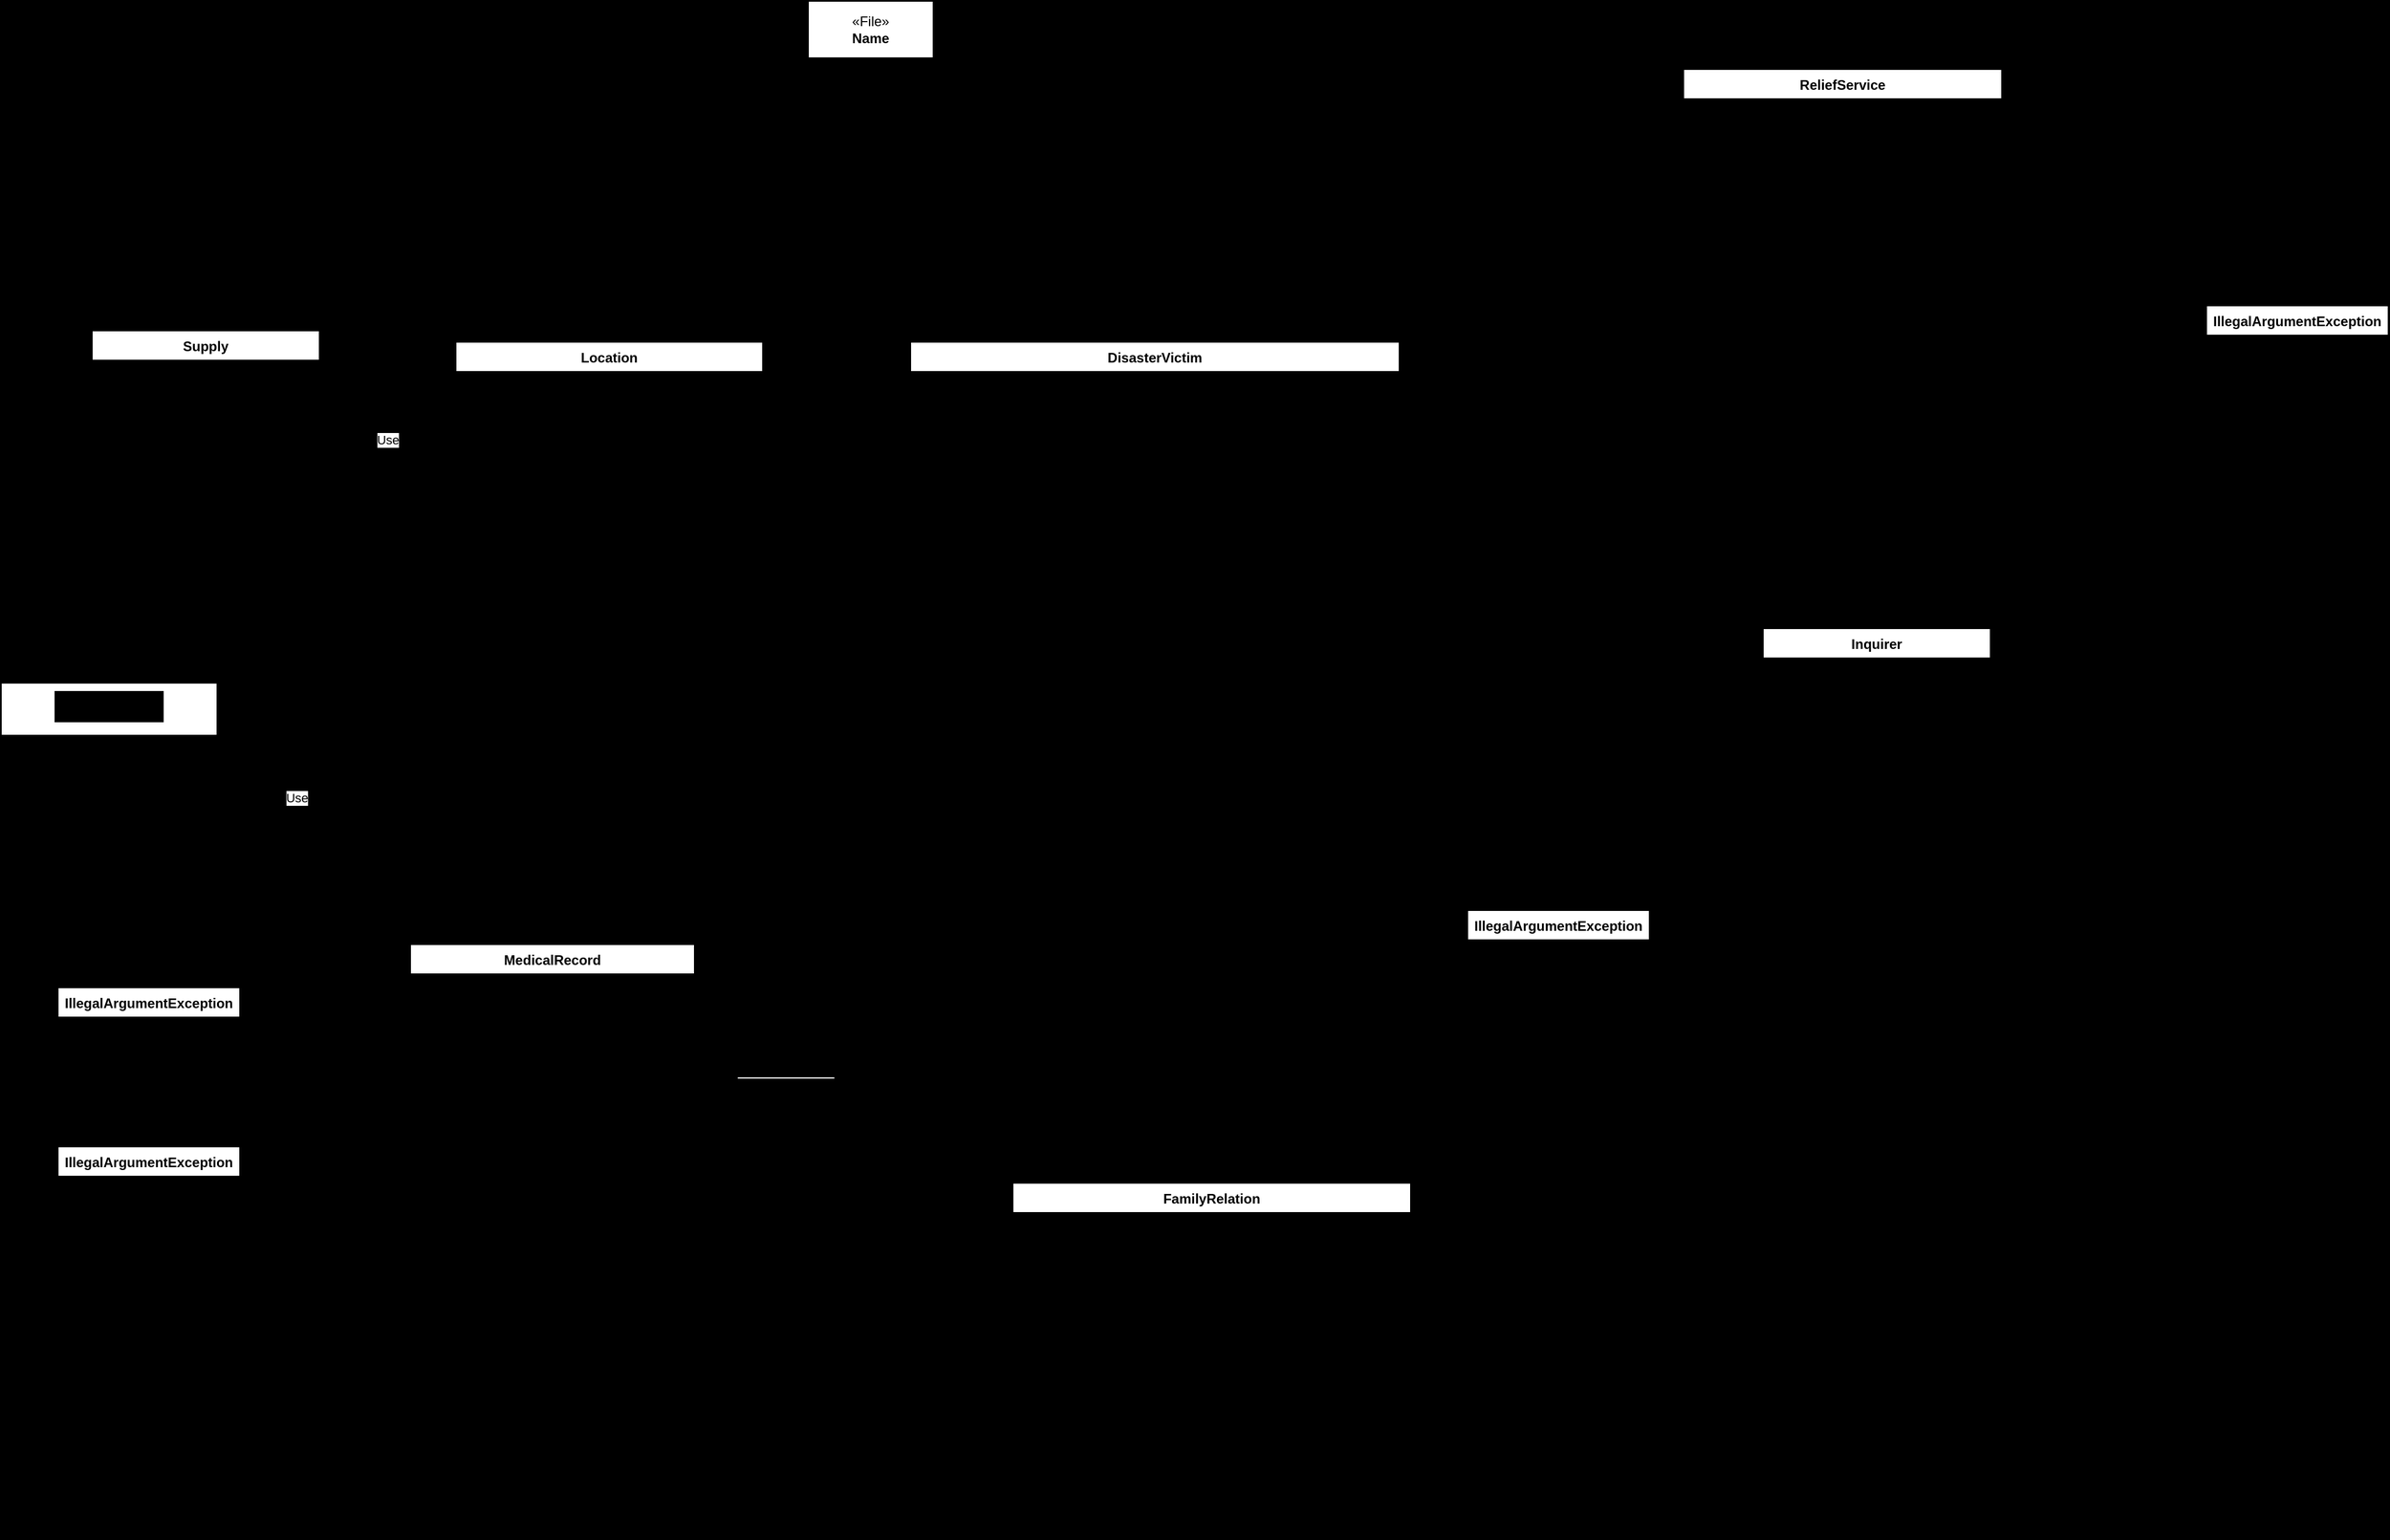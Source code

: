 <mxfile>
    <diagram name="Page-1" id="tuon_g_4rtUmrCNSt_cw">
        <mxGraphModel dx="1396" dy="1024" grid="1" gridSize="10" guides="1" tooltips="1" connect="1" arrows="1" fold="1" page="1" pageScale="1" pageWidth="3000" pageHeight="3000" background="#000000" math="0" shadow="0">
            <root>
                <mxCell id="0"/>
                <mxCell id="1" parent="0"/>
                <mxCell id="7xqwLpyVegUSBJ_16_x_-1" value="DisasterVictim" style="swimlane;fontStyle=1;align=center;verticalAlign=top;childLayout=stackLayout;horizontal=1;startSize=26;horizontalStack=0;resizeParent=1;resizeParentMax=0;resizeLast=0;collapsible=1;marginBottom=0;whiteSpace=wrap;html=1;" parent="1" vertex="1">
                    <mxGeometry x="1070" y="770" width="430" height="660" as="geometry"/>
                </mxCell>
                <mxCell id="7xqwLpyVegUSBJ_16_x_-2" value="&lt;div&gt;- firstName: String&lt;/div&gt;&lt;div&gt;- lastName: String&lt;/div&gt;&lt;div&gt;- dateOfBirth: String&lt;/div&gt;&lt;div&gt;- comments: String&lt;/div&gt;&lt;div&gt;- ASSIGNED_SOCIAL_ID: int&lt;/div&gt;&lt;div&gt;- medicalRecords: ArrayList&amp;lt;MedicalRecord&amp;gt;&lt;/div&gt;&lt;div&gt;- familyConnections: ArrayList&amp;lt;FamilyRelation&amp;gt;&lt;/div&gt;&lt;div&gt;- ENTRY_DATE: String&lt;/div&gt;&lt;div&gt;- personalBelongings: ArrayList&amp;lt;Supply&amp;gt;&lt;/div&gt;&lt;div&gt;- gender: String&lt;/div&gt;&lt;div&gt;- &lt;u&gt;counter&lt;/u&gt;: int&lt;/div&gt;&lt;div&gt;- approximateAge: int&lt;br&gt;&lt;/div&gt;&lt;div&gt;- dietaryRestrictions: ArrayList&amp;lt;DietaryRestriction&amp;gt;&lt;br&gt;&lt;/div&gt;" style="text;strokeColor=none;fillColor=none;align=left;verticalAlign=top;spacingLeft=4;spacingRight=4;overflow=hidden;rotatable=0;points=[[0,0.5],[1,0.5]];portConstraint=eastwest;whiteSpace=wrap;html=1;" parent="7xqwLpyVegUSBJ_16_x_-1" vertex="1">
                    <mxGeometry y="26" width="430" height="194" as="geometry"/>
                </mxCell>
                <mxCell id="7xqwLpyVegUSBJ_16_x_-3" value="" style="line;strokeWidth=1;fillColor=none;align=left;verticalAlign=middle;spacingTop=-1;spacingLeft=3;spacingRight=3;rotatable=0;labelPosition=right;points=[];portConstraint=eastwest;strokeColor=inherit;" parent="7xqwLpyVegUSBJ_16_x_-1" vertex="1">
                    <mxGeometry y="220" width="430" height="8" as="geometry"/>
                </mxCell>
                <mxCell id="7xqwLpyVegUSBJ_16_x_-4" value="&lt;div&gt;+ DisasterVictim(firstName: String, ENTRY_DATE: String)&lt;/div&gt;&lt;div&gt;+ getFirstName(): String&lt;/div&gt;&lt;div&gt;+ getLastName(): String&lt;/div&gt;&lt;div&gt;+ getDateOfBirth(): String&lt;/div&gt;&lt;div&gt;+ getComments(): String&lt;/div&gt;&lt;div&gt;+ getMedicalRecords(): ArrayList&amp;lt;MedicalRecord&amp;gt;&lt;/div&gt;&lt;div&gt;+ getEntryDate(): String&lt;/div&gt;&lt;div&gt;+ getAssignedSocialID(): int&lt;/div&gt;&lt;div&gt;+ getPersonalBelongings: ArrayList&amp;lt;Supply&amp;gt;&lt;/div&gt;&lt;div&gt;+ getFamilyConnections:&amp;nbsp;&lt;span style=&quot;background-color: initial;&quot;&gt;ArrayList&amp;lt;FamilyRelation&amp;gt;&lt;/span&gt;&lt;/div&gt;&lt;div&gt;+ getGender(): String&lt;/div&gt;&lt;div&gt;+ getApproximateAge(): int&lt;br&gt;&lt;/div&gt;&lt;div&gt;+ setFirstName(firstName:String)&lt;/div&gt;&lt;div&gt;+ setLastName(lastName: String): void&lt;/div&gt;&lt;div&gt;+ setDateOfBirth(dateOfBirth: String): void&lt;/div&gt;&lt;div&gt;+ setComments(comments: String): void&lt;/div&gt;&lt;div&gt;+ setMedicalRecords(medicalRecords: ArrayList&amp;lt;MedicalRecord&amp;gt;): void&lt;/div&gt;&lt;div&gt;+ setPersonalBelongings(supplies: ArrayList&amp;lt;Supply&amp;gt;)&lt;/div&gt;&lt;div&gt;+ setFamilyConnections(relation: ArrayList&amp;lt;FamilyRelation&amp;gt;):void&lt;/div&gt;&lt;div&gt;+ setGender(gender: String): void&lt;/div&gt;&lt;div&gt;+ setApproximateAge(approximateAge: int): void&lt;br&gt;&lt;/div&gt;&lt;div&gt;+&amp;nbsp;&lt;u&gt;generateSocialID()&lt;/u&gt;: int&lt;/div&gt;&lt;div&gt;+ addPersonalBelonging(supply: Supply) :void&lt;/div&gt;&lt;div&gt;+ removePersonalBelonging(supply: Supply) :void&lt;/div&gt;&lt;div&gt;+ addFamilyConnection(familyConnection: FamilyRelation): void&lt;/div&gt;&lt;div&gt;+ removeFamilyConnection(familyConnection: FamilyRelation): void&lt;/div&gt;&lt;div&gt;+ addMedicalRecord(medicalRecord:MedicalRecord):void&lt;/div&gt;&lt;div&gt;+ addDietaryRestriction(restriction: DietaryRestriction): void&amp;nbsp;&lt;/div&gt;&lt;div&gt;+ removeDietaryRestriction(restriction: DietaryRestriction): void&lt;br&gt;&lt;/div&gt;&lt;div&gt;&lt;br&gt;&lt;/div&gt;" style="text;strokeColor=none;fillColor=none;align=left;verticalAlign=top;spacingLeft=4;spacingRight=4;overflow=hidden;rotatable=0;points=[[0,0.5],[1,0.5]];portConstraint=eastwest;whiteSpace=wrap;html=1;" parent="7xqwLpyVegUSBJ_16_x_-1" vertex="1">
                    <mxGeometry y="228" width="430" height="432" as="geometry"/>
                </mxCell>
                <mxCell id="3gZXW8orgrcEtshI8kYw-12" value="&lt;span style=&quot;font-size: 12px; font-weight: 700; text-wrap: wrap; background-color: rgb(0, 0, 0);&quot;&gt;FamilyRelation&lt;/span&gt;" style="endArrow=none;endSize=16;endFill=0;html=1;rounded=0;exitX=0.173;exitY=1.001;exitDx=0;exitDy=0;exitPerimeter=0;entryX=0.001;entryY=0.836;entryDx=0;entryDy=0;entryPerimeter=0;" parent="7xqwLpyVegUSBJ_16_x_-1" source="7xqwLpyVegUSBJ_16_x_-4" target="7xqwLpyVegUSBJ_16_x_-4" edge="1">
                    <mxGeometry x="0.243" width="160" relative="1" as="geometry">
                        <mxPoint x="20" y="600" as="sourcePoint"/>
                        <mxPoint x="180" y="600" as="targetPoint"/>
                        <Array as="points">
                            <mxPoint x="74" y="690"/>
                            <mxPoint x="-110" y="690"/>
                            <mxPoint x="-110" y="590"/>
                        </Array>
                        <mxPoint as="offset"/>
                    </mxGeometry>
                </mxCell>
                <mxCell id="7xqwLpyVegUSBJ_16_x_-5" value="Location" style="swimlane;fontStyle=1;align=center;verticalAlign=top;childLayout=stackLayout;horizontal=1;startSize=26;horizontalStack=0;resizeParent=1;resizeParentMax=0;resizeLast=0;collapsible=1;marginBottom=0;whiteSpace=wrap;html=1;" parent="1" vertex="1">
                    <mxGeometry x="670" y="770" width="270" height="340" as="geometry"/>
                </mxCell>
                <mxCell id="7xqwLpyVegUSBJ_16_x_-6" value="&lt;div&gt;- name: String&lt;/div&gt;&lt;div&gt;- address: String&lt;/div&gt;&lt;div&gt;- occupants: ArrayList&amp;lt;DisasterVictim&amp;gt;&lt;/div&gt;&lt;div&gt;- supplies: ArrayList&amp;lt;Supply&amp;gt;&lt;/div&gt;" style="text;strokeColor=none;fillColor=none;align=left;verticalAlign=top;spacingLeft=4;spacingRight=4;overflow=hidden;rotatable=0;points=[[0,0.5],[1,0.5]];portConstraint=eastwest;whiteSpace=wrap;html=1;" parent="7xqwLpyVegUSBJ_16_x_-5" vertex="1">
                    <mxGeometry y="26" width="270" height="64" as="geometry"/>
                </mxCell>
                <mxCell id="7xqwLpyVegUSBJ_16_x_-7" value="" style="line;strokeWidth=1;fillColor=none;align=left;verticalAlign=middle;spacingTop=-1;spacingLeft=3;spacingRight=3;rotatable=0;labelPosition=right;points=[];portConstraint=eastwest;strokeColor=inherit;" parent="7xqwLpyVegUSBJ_16_x_-5" vertex="1">
                    <mxGeometry y="90" width="270" height="8" as="geometry"/>
                </mxCell>
                <mxCell id="7xqwLpyVegUSBJ_16_x_-8" value="&lt;div&gt;+ Location(name:String, address:String)&lt;/div&gt;&lt;div&gt;+ getName(): String&lt;/div&gt;&lt;div&gt;+ setName(name: String)&lt;/div&gt;&lt;div&gt;+ getAddress(): String&lt;/div&gt;&lt;div&gt;+ setAddress(address: String)&lt;/div&gt;&lt;div&gt;+ getOccupants():&amp;nbsp;&lt;span style=&quot;background-color: initial;&quot;&gt;ArrayList&amp;lt;DisasterVictim&amp;gt;&lt;/span&gt;&lt;/div&gt;&lt;div&gt;&lt;span style=&quot;background-color: initial;&quot;&gt;+ setOccupants(occupants: ArrayList&amp;lt;DisasterVictim&amp;gt;)&lt;/span&gt;&lt;/div&gt;&lt;div&gt;+ getSupplies(): ArrayList&amp;lt;Supply&amp;gt;&lt;/div&gt;&lt;div&gt;+ setSupplies(supplies: ArrayList&amp;lt;Supply&amp;gt;)&lt;/div&gt;&lt;div&gt;+ addOccupant(occupant:DisasterVictim)&lt;/div&gt;&lt;div&gt;+ removeOccupant(occupant: DisasterVictim)&lt;/div&gt;&lt;div&gt;+ addSupply(supply: Supply)&lt;/div&gt;&lt;div&gt;+ removeSupply(supply:Supply)&lt;/div&gt;&lt;div&gt;+ allocateSupplyToVictim(supply: Supply, victim: DisasterVictim): void&lt;br&gt;&lt;/div&gt;" style="text;strokeColor=none;fillColor=none;align=left;verticalAlign=top;spacingLeft=4;spacingRight=4;overflow=hidden;rotatable=0;points=[[0,0.5],[1,0.5]];portConstraint=eastwest;whiteSpace=wrap;html=1;" parent="7xqwLpyVegUSBJ_16_x_-5" vertex="1">
                    <mxGeometry y="98" width="270" height="242" as="geometry"/>
                </mxCell>
                <mxCell id="7xqwLpyVegUSBJ_16_x_-9" value="" style="endArrow=diamondThin;endFill=0;endSize=24;html=1;rounded=0;entryX=1;entryY=0.5;entryDx=0;entryDy=0;exitX=0.5;exitY=0;exitDx=0;exitDy=0;" parent="1" source="7xqwLpyVegUSBJ_16_x_-1" target="7xqwLpyVegUSBJ_16_x_-6" edge="1">
                    <mxGeometry width="160" relative="1" as="geometry">
                        <mxPoint x="1040" y="828" as="sourcePoint"/>
                        <mxPoint x="970" y="910" as="targetPoint"/>
                        <Array as="points">
                            <mxPoint x="1285" y="680"/>
                            <mxPoint x="1020" y="680"/>
                            <mxPoint x="1020" y="828"/>
                        </Array>
                    </mxGeometry>
                </mxCell>
                <mxCell id="7xqwLpyVegUSBJ_16_x_-15" value="0..*" style="text;html=1;align=center;verticalAlign=middle;resizable=0;points=[];autosize=1;strokeColor=none;fillColor=none;" parent="1" vertex="1">
                    <mxGeometry x="1280" y="738" width="40" height="30" as="geometry"/>
                </mxCell>
                <mxCell id="7xqwLpyVegUSBJ_16_x_-16" value="1" style="text;html=1;align=center;verticalAlign=middle;resizable=0;points=[];autosize=1;strokeColor=none;fillColor=none;" parent="1" vertex="1">
                    <mxGeometry x="950" y="800" width="30" height="30" as="geometry"/>
                </mxCell>
                <mxCell id="7xqwLpyVegUSBJ_16_x_-18" value="FamilyRelation" style="swimlane;fontStyle=1;align=center;verticalAlign=top;childLayout=stackLayout;horizontal=1;startSize=26;horizontalStack=0;resizeParent=1;resizeParentMax=0;resizeLast=0;collapsible=1;marginBottom=0;whiteSpace=wrap;html=1;" parent="1" vertex="1">
                    <mxGeometry x="1160" y="1510" width="350" height="310" as="geometry"/>
                </mxCell>
                <mxCell id="7xqwLpyVegUSBJ_16_x_-19" value="&lt;div&gt;- personOne: DisasterVictim&lt;/div&gt;&lt;div&gt;- relationshipTo: String&lt;/div&gt;&lt;div&gt;- personTwo: DisasterVictim&lt;/div&gt;&lt;div&gt;- &lt;u&gt;existingRelationships&lt;/u&gt;: Set&amp;lt;FamilyRelation&amp;gt;&lt;/div&gt;" style="text;strokeColor=none;fillColor=none;align=left;verticalAlign=top;spacingLeft=4;spacingRight=4;overflow=hidden;rotatable=0;points=[[0,0.5],[1,0.5]];portConstraint=eastwest;whiteSpace=wrap;html=1;" parent="7xqwLpyVegUSBJ_16_x_-18" vertex="1">
                    <mxGeometry y="26" width="350" height="64" as="geometry"/>
                </mxCell>
                <mxCell id="7xqwLpyVegUSBJ_16_x_-20" value="" style="line;strokeWidth=1;fillColor=none;align=left;verticalAlign=middle;spacingTop=-1;spacingLeft=3;spacingRight=3;rotatable=0;labelPosition=right;points=[];portConstraint=eastwest;strokeColor=inherit;" parent="7xqwLpyVegUSBJ_16_x_-18" vertex="1">
                    <mxGeometry y="90" width="350" height="8" as="geometry"/>
                </mxCell>
                <mxCell id="7xqwLpyVegUSBJ_16_x_-21" value="&lt;div&gt;+ FamilyRelation(personOne: DisasterVictim,&lt;/div&gt;&lt;div&gt;relationshipTo: String, personTwo: DisasterVictim)&lt;/div&gt;&lt;div&gt;+ getPersonOne(): DisasterVictim&lt;/div&gt;&lt;div&gt;+ setPersonOne(personOne: DisasterVictim): void&lt;/div&gt;&lt;div&gt;+ getRelationshipTo(): String&lt;/div&gt;&lt;div&gt;+ setRelationshipTo(relationshipTo: String): void&lt;/div&gt;&lt;div&gt;+ getPersonTwo(): DisasterVictim&lt;/div&gt;&lt;div&gt;+ setPersonTwo(personTwo: DisasterVictim): void&lt;/div&gt;&lt;div&gt;+ isValidRelationship(): boolean&amp;nbsp;&lt;/div&gt;&lt;div&gt;+ isDuplicateRelationship(): boolean&lt;br&gt;&lt;/div&gt;&lt;div&gt;+ &lt;u&gt;addRelationship&lt;/u&gt;(personOne: DisasterVictim, relationshipTo: String, personTwo: DisasterVictim): boolean&lt;br&gt;&lt;/div&gt;" style="text;strokeColor=none;fillColor=none;align=left;verticalAlign=top;spacingLeft=4;spacingRight=4;overflow=hidden;rotatable=0;points=[[0,0.5],[1,0.5]];portConstraint=eastwest;whiteSpace=wrap;html=1;" parent="7xqwLpyVegUSBJ_16_x_-18" vertex="1">
                    <mxGeometry y="98" width="350" height="212" as="geometry"/>
                </mxCell>
                <mxCell id="7xqwLpyVegUSBJ_16_x_-23" value="1" style="text;html=1;align=center;verticalAlign=middle;resizable=0;points=[];autosize=1;strokeColor=none;fillColor=none;" parent="1" vertex="1">
                    <mxGeometry x="1040" y="1360" width="30" height="30" as="geometry"/>
                </mxCell>
                <mxCell id="7xqwLpyVegUSBJ_16_x_-24" value="1" style="text;html=1;align=center;verticalAlign=middle;resizable=0;points=[];autosize=1;strokeColor=none;fillColor=none;" parent="1" vertex="1">
                    <mxGeometry x="1140" y="1435" width="30" height="30" as="geometry"/>
                </mxCell>
                <mxCell id="7xqwLpyVegUSBJ_16_x_-26" value="" style="endArrow=none;dashed=1;html=1;rounded=0;entryX=-0.004;entryY=0.324;entryDx=0;entryDy=0;entryPerimeter=0;" parent="1" target="7xqwLpyVegUSBJ_16_x_-21" edge="1">
                    <mxGeometry width="50" height="50" relative="1" as="geometry">
                        <mxPoint x="1070" y="1460" as="sourcePoint"/>
                        <mxPoint x="1155" y="1654.5" as="targetPoint"/>
                        <Array as="points">
                            <mxPoint x="1070" y="1677"/>
                        </Array>
                    </mxGeometry>
                </mxCell>
                <mxCell id="7xqwLpyVegUSBJ_16_x_-27" value="0..*" style="text;html=1;align=center;verticalAlign=middle;resizable=0;points=[];autosize=1;strokeColor=none;fillColor=none;" parent="1" vertex="1">
                    <mxGeometry x="1120" y="1650" width="40" height="30" as="geometry"/>
                </mxCell>
                <mxCell id="7xqwLpyVegUSBJ_16_x_-28" value="2" style="text;html=1;align=center;verticalAlign=middle;resizable=0;points=[];autosize=1;strokeColor=none;fillColor=none;" parent="1" vertex="1">
                    <mxGeometry x="1070" y="1465" width="30" height="30" as="geometry"/>
                </mxCell>
                <mxCell id="7xqwLpyVegUSBJ_16_x_-29" value="Supply" style="swimlane;fontStyle=1;align=center;verticalAlign=top;childLayout=stackLayout;horizontal=1;startSize=26;horizontalStack=0;resizeParent=1;resizeParentMax=0;resizeLast=0;collapsible=1;marginBottom=0;whiteSpace=wrap;html=1;" parent="1" vertex="1">
                    <mxGeometry x="350" y="760" width="200" height="178" as="geometry"/>
                </mxCell>
                <mxCell id="7xqwLpyVegUSBJ_16_x_-30" value="&lt;div&gt;- type: String&lt;/div&gt;&lt;div&gt;- quantity: int&lt;/div&gt;" style="text;strokeColor=none;fillColor=none;align=left;verticalAlign=top;spacingLeft=4;spacingRight=4;overflow=hidden;rotatable=0;points=[[0,0.5],[1,0.5]];portConstraint=eastwest;whiteSpace=wrap;html=1;" parent="7xqwLpyVegUSBJ_16_x_-29" vertex="1">
                    <mxGeometry y="26" width="200" height="44" as="geometry"/>
                </mxCell>
                <mxCell id="7xqwLpyVegUSBJ_16_x_-31" value="" style="line;strokeWidth=1;fillColor=none;align=left;verticalAlign=middle;spacingTop=-1;spacingLeft=3;spacingRight=3;rotatable=0;labelPosition=right;points=[];portConstraint=eastwest;strokeColor=inherit;" parent="7xqwLpyVegUSBJ_16_x_-29" vertex="1">
                    <mxGeometry y="70" width="200" height="8" as="geometry"/>
                </mxCell>
                <mxCell id="7xqwLpyVegUSBJ_16_x_-32" value="&lt;div&gt;+ Supply(type: String, quantity: int)&lt;/div&gt;&lt;div&gt;+ getType(): String&lt;/div&gt;&lt;div&gt;+ setType(type: string): void&lt;/div&gt;&lt;div&gt;+ getQuantity(): int&lt;/div&gt;&lt;div&gt;+ setQuantity(quantity: int): void&lt;/div&gt;" style="text;strokeColor=none;fillColor=none;align=left;verticalAlign=top;spacingLeft=4;spacingRight=4;overflow=hidden;rotatable=0;points=[[0,0.5],[1,0.5]];portConstraint=eastwest;whiteSpace=wrap;html=1;" parent="7xqwLpyVegUSBJ_16_x_-29" vertex="1">
                    <mxGeometry y="78" width="200" height="100" as="geometry"/>
                </mxCell>
                <mxCell id="7xqwLpyVegUSBJ_16_x_-33" value="Use" style="endArrow=open;endSize=12;dashed=1;html=1;rounded=0;exitX=-0.009;exitY=0.931;exitDx=0;exitDy=0;exitPerimeter=0;" parent="1" source="7xqwLpyVegUSBJ_16_x_-6" edge="1">
                    <mxGeometry x="-0.021" width="160" relative="1" as="geometry">
                        <mxPoint x="540" y="970" as="sourcePoint"/>
                        <mxPoint x="550" y="856" as="targetPoint"/>
                        <mxPoint as="offset"/>
                    </mxGeometry>
                </mxCell>
                <mxCell id="7xqwLpyVegUSBJ_16_x_-34" value="ReliefService" style="swimlane;fontStyle=1;align=center;verticalAlign=top;childLayout=stackLayout;horizontal=1;startSize=26;horizontalStack=0;resizeParent=1;resizeParentMax=0;resizeLast=0;collapsible=1;marginBottom=0;whiteSpace=wrap;html=1;" parent="1" vertex="1">
                    <mxGeometry x="1750" y="530" width="280" height="390" as="geometry"/>
                </mxCell>
                <mxCell id="7xqwLpyVegUSBJ_16_x_-35" value="&lt;div&gt;- inquirer: Inquirer&lt;/div&gt;&lt;div&gt;- missingPerson: DisasterVictim&lt;/div&gt;&lt;div&gt;- dateOfInquiry: String&lt;/div&gt;&lt;div&gt;- infoProvided: String&lt;/div&gt;&lt;div&gt;- lastKnownLocation: Location&lt;/div&gt;" style="text;strokeColor=none;fillColor=none;align=left;verticalAlign=top;spacingLeft=4;spacingRight=4;overflow=hidden;rotatable=0;points=[[0,0.5],[1,0.5]];portConstraint=eastwest;whiteSpace=wrap;html=1;" parent="7xqwLpyVegUSBJ_16_x_-34" vertex="1">
                    <mxGeometry y="26" width="280" height="84" as="geometry"/>
                </mxCell>
                <mxCell id="7xqwLpyVegUSBJ_16_x_-36" value="" style="line;strokeWidth=1;fillColor=none;align=left;verticalAlign=middle;spacingTop=-1;spacingLeft=3;spacingRight=3;rotatable=0;labelPosition=right;points=[];portConstraint=eastwest;strokeColor=inherit;" parent="7xqwLpyVegUSBJ_16_x_-34" vertex="1">
                    <mxGeometry y="110" width="280" height="8" as="geometry"/>
                </mxCell>
                <mxCell id="7xqwLpyVegUSBJ_16_x_-37" value="&lt;div&gt;+ ReliefService(inquirer: Inquirer, missingPerson: DisasterVictim,&lt;/div&gt;&lt;div&gt;dateOfInquiry:String, infoProvided: String , lastKnownLocation: Location )&lt;/div&gt;&lt;div&gt;+ getInquirer():Inquirer&lt;/div&gt;&lt;div&gt;+ setInquirer(inquirer: Inquirer)&lt;/div&gt;&lt;div&gt;+ getMissingPerson(): DisasterVictim&lt;/div&gt;&lt;div&gt;+ setMissingPerson(missingPerson: DisasterVictim)&lt;/div&gt;&lt;div&gt;+ getDateOfInquiry(): String&lt;/div&gt;&lt;div&gt;+ setDateOfInquiry(dateOfInquiry: String)&lt;/div&gt;&lt;div&gt;+ getInfoProvided(): String&lt;/div&gt;&lt;div&gt;+ setInfoProvided(infoProvided: String)&lt;/div&gt;&lt;div&gt;+ getLastKnownLocation(): Location&lt;/div&gt;&lt;div&gt;+ setLastKnownLocation(lastKnownLocation: Location)&lt;/div&gt;&lt;div&gt;+ getLogDetails(): String&lt;/div&gt;" style="text;strokeColor=none;fillColor=none;align=left;verticalAlign=top;spacingLeft=4;spacingRight=4;overflow=hidden;rotatable=0;points=[[0,0.5],[1,0.5]];portConstraint=eastwest;whiteSpace=wrap;html=1;" parent="7xqwLpyVegUSBJ_16_x_-34" vertex="1">
                    <mxGeometry y="118" width="280" height="272" as="geometry"/>
                </mxCell>
                <mxCell id="7xqwLpyVegUSBJ_16_x_-40" value="" style="endArrow=open;endFill=1;endSize=12;html=1;rounded=0;exitX=-0.005;exitY=0.177;exitDx=0;exitDy=0;exitPerimeter=0;entryX=1.003;entryY=0.753;entryDx=0;entryDy=0;entryPerimeter=0;" parent="1" source="7xqwLpyVegUSBJ_16_x_-37" target="7xqwLpyVegUSBJ_16_x_-2" edge="1">
                    <mxGeometry width="160" relative="1" as="geometry">
                        <mxPoint x="2120" y="1247" as="sourcePoint"/>
                        <mxPoint x="2620.86" y="980.204" as="targetPoint"/>
                        <Array as="points">
                            <mxPoint x="1610" y="696"/>
                            <mxPoint x="1610" y="940"/>
                        </Array>
                    </mxGeometry>
                </mxCell>
                <mxCell id="7xqwLpyVegUSBJ_16_x_-43" value="&lt;span style=&quot;background-color: rgb(0, 0, 0);&quot;&gt;missing person&lt;/span&gt;" style="text;html=1;align=center;verticalAlign=middle;resizable=0;points=[];autosize=1;strokeColor=none;fillColor=none;" parent="1" vertex="1">
                    <mxGeometry x="1560" y="810" width="100" height="30" as="geometry"/>
                </mxCell>
                <mxCell id="7xqwLpyVegUSBJ_16_x_-44" value="Inquirer" style="swimlane;fontStyle=1;align=center;verticalAlign=top;childLayout=stackLayout;horizontal=1;startSize=26;horizontalStack=0;resizeParent=1;resizeParentMax=0;resizeLast=0;collapsible=1;marginBottom=0;whiteSpace=wrap;html=1;" parent="1" vertex="1">
                    <mxGeometry x="1820" y="1022" width="200" height="248" as="geometry"/>
                </mxCell>
                <mxCell id="7xqwLpyVegUSBJ_16_x_-45" value="&lt;div&gt;- FIRST_NAME: String&lt;/div&gt;&lt;div&gt;- LAST_NAME: String&lt;/div&gt;&lt;div&gt;- INFO: String&lt;/div&gt;&lt;div&gt;- SERVICES_PHONE: String&lt;/div&gt;" style="text;strokeColor=none;fillColor=none;align=left;verticalAlign=top;spacingLeft=4;spacingRight=4;overflow=hidden;rotatable=0;points=[[0,0.5],[1,0.5]];portConstraint=eastwest;whiteSpace=wrap;html=1;" parent="7xqwLpyVegUSBJ_16_x_-44" vertex="1">
                    <mxGeometry y="26" width="200" height="74" as="geometry"/>
                </mxCell>
                <mxCell id="7xqwLpyVegUSBJ_16_x_-46" value="" style="line;strokeWidth=1;fillColor=none;align=left;verticalAlign=middle;spacingTop=-1;spacingLeft=3;spacingRight=3;rotatable=0;labelPosition=right;points=[];portConstraint=eastwest;strokeColor=inherit;" parent="7xqwLpyVegUSBJ_16_x_-44" vertex="1">
                    <mxGeometry y="100" width="200" height="8" as="geometry"/>
                </mxCell>
                <mxCell id="7xqwLpyVegUSBJ_16_x_-47" value="&lt;div&gt;+ Inquirer(FIRST_NAME: String, LAST_NAME: String,&lt;/div&gt;&lt;div&gt;SERVICES_PHONE:String, INFO:String)&lt;/div&gt;&lt;div&gt;+ getFirstName(): String&lt;/div&gt;&lt;div&gt;+ getLastName(): String&lt;/div&gt;&lt;div&gt;+ getInfo():String&lt;/div&gt;&lt;div&gt;+ getServicesPhone():String&lt;/div&gt;" style="text;strokeColor=none;fillColor=none;align=left;verticalAlign=top;spacingLeft=4;spacingRight=4;overflow=hidden;rotatable=0;points=[[0,0.5],[1,0.5]];portConstraint=eastwest;whiteSpace=wrap;html=1;" parent="7xqwLpyVegUSBJ_16_x_-44" vertex="1">
                    <mxGeometry y="108" width="200" height="140" as="geometry"/>
                </mxCell>
                <mxCell id="7xqwLpyVegUSBJ_16_x_-49" value="MedicalRecord" style="swimlane;fontStyle=1;align=center;verticalAlign=top;childLayout=stackLayout;horizontal=1;startSize=26;horizontalStack=0;resizeParent=1;resizeParentMax=0;resizeLast=0;collapsible=1;marginBottom=0;whiteSpace=wrap;html=1;" parent="1" vertex="1">
                    <mxGeometry x="630" y="1300" width="250" height="268" as="geometry"/>
                </mxCell>
                <mxCell id="7xqwLpyVegUSBJ_16_x_-50" value="&lt;div&gt;- location: Location&lt;/div&gt;&lt;div&gt;- treatmentDetails: String&lt;/div&gt;&lt;div&gt;- dateOfTreatment: String&lt;/div&gt;" style="text;strokeColor=none;fillColor=none;align=left;verticalAlign=top;spacingLeft=4;spacingRight=4;overflow=hidden;rotatable=0;points=[[0,0.5],[1,0.5]];portConstraint=eastwest;whiteSpace=wrap;html=1;" parent="7xqwLpyVegUSBJ_16_x_-49" vertex="1">
                    <mxGeometry y="26" width="250" height="64" as="geometry"/>
                </mxCell>
                <mxCell id="7xqwLpyVegUSBJ_16_x_-51" value="" style="line;strokeWidth=1;fillColor=none;align=left;verticalAlign=middle;spacingTop=-1;spacingLeft=3;spacingRight=3;rotatable=0;labelPosition=right;points=[];portConstraint=eastwest;strokeColor=inherit;" parent="7xqwLpyVegUSBJ_16_x_-49" vertex="1">
                    <mxGeometry y="90" width="250" height="8" as="geometry"/>
                </mxCell>
                <mxCell id="7xqwLpyVegUSBJ_16_x_-52" value="&lt;div&gt;+ MedicalRecord(location: Location, treatmentDetails:&lt;/div&gt;&lt;div&gt;string, dateOfTreatment: String)&lt;/div&gt;&lt;div&gt;+ getLocation(): Location&lt;/div&gt;&lt;div&gt;+ setLocation(location: Location): void&lt;/div&gt;&lt;div&gt;+ getTreatmentDetails(): String&lt;/div&gt;&lt;div&gt;+ setTreatmentDetails(treatmentDetails: String): void&lt;/div&gt;&lt;div&gt;+ getDateOfTreatment(): String&lt;/div&gt;&lt;div&gt;+ setDateOfTreatment(dateOfTreatment: String): void&lt;/div&gt;" style="text;strokeColor=none;fillColor=none;align=left;verticalAlign=top;spacingLeft=4;spacingRight=4;overflow=hidden;rotatable=0;points=[[0,0.5],[1,0.5]];portConstraint=eastwest;whiteSpace=wrap;html=1;" parent="7xqwLpyVegUSBJ_16_x_-49" vertex="1">
                    <mxGeometry y="98" width="250" height="170" as="geometry"/>
                </mxCell>
                <mxCell id="7xqwLpyVegUSBJ_16_x_-53" value="Use" style="endArrow=open;endSize=12;dashed=1;html=1;rounded=0;exitX=-0.009;exitY=0.19;exitDx=0;exitDy=0;exitPerimeter=0;entryX=0.006;entryY=0.603;entryDx=0;entryDy=0;entryPerimeter=0;" parent="1" source="7xqwLpyVegUSBJ_16_x_-50" target="7xqwLpyVegUSBJ_16_x_-8" edge="1">
                    <mxGeometry x="-0.059" width="160" relative="1" as="geometry">
                        <mxPoint x="678" y="866" as="sourcePoint"/>
                        <mxPoint x="560" y="866" as="targetPoint"/>
                        <Array as="points">
                            <mxPoint x="530" y="1338"/>
                            <mxPoint x="530" y="1014"/>
                        </Array>
                        <mxPoint as="offset"/>
                    </mxGeometry>
                </mxCell>
                <mxCell id="7xqwLpyVegUSBJ_16_x_-54" value="IllegalArgumentException" style="swimlane;fontStyle=1;align=center;verticalAlign=top;childLayout=stackLayout;horizontal=1;startSize=26;horizontalStack=0;resizeParent=1;resizeParentMax=0;resizeLast=0;collapsible=1;marginBottom=0;whiteSpace=wrap;html=1;" parent="1" vertex="1">
                    <mxGeometry x="320" y="1338" width="160" height="120" as="geometry"/>
                </mxCell>
                <mxCell id="7xqwLpyVegUSBJ_16_x_-56" value="" style="line;strokeWidth=1;fillColor=none;align=left;verticalAlign=middle;spacingTop=-1;spacingLeft=3;spacingRight=3;rotatable=0;labelPosition=right;points=[];portConstraint=eastwest;strokeColor=inherit;" parent="7xqwLpyVegUSBJ_16_x_-54" vertex="1">
                    <mxGeometry y="26" width="160" height="94" as="geometry"/>
                </mxCell>
                <mxCell id="7xqwLpyVegUSBJ_16_x_-59" value="" style="endArrow=open;endFill=1;endSize=12;html=1;rounded=0;entryX=0.983;entryY=0.553;entryDx=0;entryDy=0;exitX=-0.013;exitY=0.093;exitDx=0;exitDy=0;exitPerimeter=0;entryPerimeter=0;" parent="1" source="7xqwLpyVegUSBJ_16_x_-52" target="7xqwLpyVegUSBJ_16_x_-56" edge="1">
                    <mxGeometry width="160" relative="1" as="geometry">
                        <mxPoint x="890" y="1490" as="sourcePoint"/>
                        <mxPoint x="1050" y="1490" as="targetPoint"/>
                    </mxGeometry>
                </mxCell>
                <mxCell id="7xqwLpyVegUSBJ_16_x_-60" value="IllegalArgumentException" style="swimlane;fontStyle=1;align=center;verticalAlign=top;childLayout=stackLayout;horizontal=1;startSize=26;horizontalStack=0;resizeParent=1;resizeParentMax=0;resizeLast=0;collapsible=1;marginBottom=0;whiteSpace=wrap;html=1;" parent="1" vertex="1">
                    <mxGeometry x="320" y="1478" width="160" height="120" as="geometry"/>
                </mxCell>
                <mxCell id="7xqwLpyVegUSBJ_16_x_-61" value="" style="line;strokeWidth=1;fillColor=none;align=left;verticalAlign=middle;spacingTop=-1;spacingLeft=3;spacingRight=3;rotatable=0;labelPosition=right;points=[];portConstraint=eastwest;strokeColor=inherit;" parent="7xqwLpyVegUSBJ_16_x_-60" vertex="1">
                    <mxGeometry y="26" width="160" height="94" as="geometry"/>
                </mxCell>
                <mxCell id="7xqwLpyVegUSBJ_16_x_-62" value="" style="endArrow=open;endFill=1;endSize=12;html=1;rounded=0;exitX=-0.005;exitY=0.853;exitDx=0;exitDy=0;exitPerimeter=0;" parent="1" source="7xqwLpyVegUSBJ_16_x_-52" edge="1">
                    <mxGeometry width="160" relative="1" as="geometry">
                        <mxPoint x="637" y="1424" as="sourcePoint"/>
                        <mxPoint x="480" y="1543" as="targetPoint"/>
                    </mxGeometry>
                </mxCell>
                <mxCell id="7xqwLpyVegUSBJ_16_x_-63" value="&amp;lt;&amp;lt;throws&amp;gt;&amp;gt;" style="text;html=1;align=center;verticalAlign=middle;resizable=0;points=[];autosize=1;strokeColor=none;fillColor=none;" parent="1" vertex="1">
                    <mxGeometry x="500" y="1538" width="90" height="30" as="geometry"/>
                </mxCell>
                <mxCell id="7xqwLpyVegUSBJ_16_x_-64" value="&amp;lt;&amp;lt;throws&amp;gt;&amp;gt;" style="text;html=1;align=center;verticalAlign=middle;resizable=0;points=[];autosize=1;strokeColor=none;fillColor=none;" parent="1" vertex="1">
                    <mxGeometry x="500" y="1410" width="90" height="30" as="geometry"/>
                </mxCell>
                <mxCell id="7xqwLpyVegUSBJ_16_x_-65" value="IllegalArgumentException" style="swimlane;fontStyle=1;align=center;verticalAlign=top;childLayout=stackLayout;horizontal=1;startSize=26;horizontalStack=0;resizeParent=1;resizeParentMax=0;resizeLast=0;collapsible=1;marginBottom=0;whiteSpace=wrap;html=1;" parent="1" vertex="1">
                    <mxGeometry x="2210" y="738" width="160" height="120" as="geometry"/>
                </mxCell>
                <mxCell id="7xqwLpyVegUSBJ_16_x_-66" value="" style="line;strokeWidth=1;fillColor=none;align=left;verticalAlign=middle;spacingTop=-1;spacingLeft=3;spacingRight=3;rotatable=0;labelPosition=right;points=[];portConstraint=eastwest;strokeColor=inherit;" parent="7xqwLpyVegUSBJ_16_x_-65" vertex="1">
                    <mxGeometry y="26" width="160" height="94" as="geometry"/>
                </mxCell>
                <mxCell id="7xqwLpyVegUSBJ_16_x_-68" value="" style="endArrow=open;endFill=1;endSize=12;html=1;rounded=0;exitX=0.002;exitY=0.137;exitDx=0;exitDy=0;exitPerimeter=0;entryX=0;entryY=0.5;entryDx=0;entryDy=0;" parent="1" target="7xqwLpyVegUSBJ_16_x_-65" edge="1">
                    <mxGeometry width="160" relative="1" as="geometry">
                        <mxPoint x="2030.0" y="805.11" as="sourcePoint"/>
                        <mxPoint x="2199.82" y="800" as="targetPoint"/>
                    </mxGeometry>
                </mxCell>
                <mxCell id="7xqwLpyVegUSBJ_16_x_-69" value="&amp;lt;&amp;lt;throws&amp;gt;&amp;gt;" style="text;html=1;align=center;verticalAlign=middle;resizable=0;points=[];autosize=1;strokeColor=none;fillColor=none;" parent="1" vertex="1">
                    <mxGeometry x="2080" y="810" width="90" height="30" as="geometry"/>
                </mxCell>
                <mxCell id="7xqwLpyVegUSBJ_16_x_-70" value="IllegalArgumentException" style="swimlane;fontStyle=1;align=center;verticalAlign=top;childLayout=stackLayout;horizontal=1;startSize=26;horizontalStack=0;resizeParent=1;resizeParentMax=0;resizeLast=0;collapsible=1;marginBottom=0;whiteSpace=wrap;html=1;" parent="1" vertex="1">
                    <mxGeometry x="1560" y="1270" width="160" height="120" as="geometry"/>
                </mxCell>
                <mxCell id="7xqwLpyVegUSBJ_16_x_-71" value="" style="line;strokeWidth=1;fillColor=none;align=left;verticalAlign=middle;spacingTop=-1;spacingLeft=3;spacingRight=3;rotatable=0;labelPosition=right;points=[];portConstraint=eastwest;strokeColor=inherit;" parent="7xqwLpyVegUSBJ_16_x_-70" vertex="1">
                    <mxGeometry y="26" width="160" height="94" as="geometry"/>
                </mxCell>
                <mxCell id="7xqwLpyVegUSBJ_16_x_-72" value="" style="endArrow=open;endFill=1;endSize=12;html=1;rounded=0;exitX=0.999;exitY=0.491;exitDx=0;exitDy=0;entryX=0.5;entryY=0;entryDx=0;entryDy=0;exitPerimeter=0;" parent="1" source="7xqwLpyVegUSBJ_16_x_-4" target="7xqwLpyVegUSBJ_16_x_-70" edge="1">
                    <mxGeometry width="160" relative="1" as="geometry">
                        <mxPoint x="1679" y="985" as="sourcePoint"/>
                        <mxPoint x="1670" y="1084" as="targetPoint"/>
                        <Array as="points">
                            <mxPoint x="1640" y="1210"/>
                        </Array>
                    </mxGeometry>
                </mxCell>
                <mxCell id="7xqwLpyVegUSBJ_16_x_-73" value="&amp;lt;&amp;lt;throws&amp;gt;&amp;gt;" style="text;html=1;align=center;verticalAlign=middle;resizable=0;points=[];autosize=1;strokeColor=none;fillColor=none;" parent="1" vertex="1">
                    <mxGeometry x="1510" y="1210" width="90" height="30" as="geometry"/>
                </mxCell>
                <mxCell id="7xqwLpyVegUSBJ_16_x_-74" value="" style="endArrow=open;endFill=1;endSize=12;html=1;rounded=0;exitX=1;exitY=0.014;exitDx=0;exitDy=0;entryX=0.75;entryY=0;entryDx=0;entryDy=0;exitPerimeter=0;" parent="1" source="7xqwLpyVegUSBJ_16_x_-4" target="7xqwLpyVegUSBJ_16_x_-70" edge="1">
                    <mxGeometry width="160" relative="1" as="geometry">
                        <mxPoint x="1510" y="984" as="sourcePoint"/>
                        <mxPoint x="1650" y="1038" as="targetPoint"/>
                        <Array as="points">
                            <mxPoint x="1680" y="1004"/>
                        </Array>
                    </mxGeometry>
                </mxCell>
                <mxCell id="7xqwLpyVegUSBJ_16_x_-75" value="&amp;lt;&amp;lt;throws&amp;gt;&amp;gt;" style="text;html=1;align=center;verticalAlign=middle;resizable=0;points=[];autosize=1;strokeColor=none;fillColor=none;" parent="1" vertex="1">
                    <mxGeometry x="1520" y="980" width="90" height="30" as="geometry"/>
                </mxCell>
                <mxCell id="7xqwLpyVegUSBJ_16_x_-77" value="" style="endArrow=diamondThin;endFill=0;endSize=24;html=1;rounded=0;entryX=0;entryY=0.5;entryDx=0;entryDy=0;exitX=0.5;exitY=0;exitDx=0;exitDy=0;" parent="1" source="7xqwLpyVegUSBJ_16_x_-49" target="7xqwLpyVegUSBJ_16_x_-4" edge="1">
                    <mxGeometry width="160" relative="1" as="geometry">
                        <mxPoint x="980" y="1180" as="sourcePoint"/>
                        <mxPoint x="1140" y="1180" as="targetPoint"/>
                        <Array as="points">
                            <mxPoint x="755" y="1214"/>
                        </Array>
                    </mxGeometry>
                </mxCell>
                <mxCell id="7xqwLpyVegUSBJ_16_x_-78" value="0..*" style="text;html=1;align=center;verticalAlign=middle;resizable=0;points=[];autosize=1;strokeColor=none;fillColor=none;" parent="1" vertex="1">
                    <mxGeometry x="750" y="1268" width="40" height="30" as="geometry"/>
                </mxCell>
                <mxCell id="7xqwLpyVegUSBJ_16_x_-79" value="1" style="text;html=1;align=center;verticalAlign=middle;resizable=0;points=[];autosize=1;strokeColor=none;fillColor=none;" parent="1" vertex="1">
                    <mxGeometry x="1030" y="1218" width="30" height="30" as="geometry"/>
                </mxCell>
                <mxCell id="7xqwLpyVegUSBJ_16_x_-80" value="" style="endArrow=diamondThin;endFill=1;endSize=24;html=1;rounded=0;entryX=0.75;entryY=0;entryDx=0;entryDy=0;exitX=0.5;exitY=0;exitDx=0;exitDy=0;" parent="1" source="7xqwLpyVegUSBJ_16_x_-29" target="7xqwLpyVegUSBJ_16_x_-1" edge="1">
                    <mxGeometry width="160" relative="1" as="geometry">
                        <mxPoint x="840" y="1170" as="sourcePoint"/>
                        <mxPoint x="1000" y="1170" as="targetPoint"/>
                        <Array as="points">
                            <mxPoint x="450" y="600"/>
                            <mxPoint x="1393" y="600"/>
                        </Array>
                    </mxGeometry>
                </mxCell>
                <mxCell id="7xqwLpyVegUSBJ_16_x_-81" value="*" style="text;html=1;align=center;verticalAlign=middle;resizable=0;points=[];autosize=1;strokeColor=none;fillColor=none;" parent="1" vertex="1">
                    <mxGeometry x="445" y="728" width="30" height="30" as="geometry"/>
                </mxCell>
                <mxCell id="7xqwLpyVegUSBJ_16_x_-82" value="1" style="text;html=1;align=center;verticalAlign=middle;resizable=0;points=[];autosize=1;strokeColor=none;fillColor=none;" parent="1" vertex="1">
                    <mxGeometry x="1395" y="730" width="30" height="30" as="geometry"/>
                </mxCell>
                <mxCell id="3gZXW8orgrcEtshI8kYw-6" value="" style="endArrow=none;startArrow=circlePlus;endFill=0;startFill=0;endSize=8;html=1;rounded=0;entryX=1.007;entryY=0.326;entryDx=0;entryDy=0;entryPerimeter=0;" parent="1" target="8" edge="1">
                    <mxGeometry width="160" relative="1" as="geometry">
                        <mxPoint x="1070" y="1157.5" as="sourcePoint"/>
                        <mxPoint x="469.81" y="1159.2" as="targetPoint"/>
                    </mxGeometry>
                </mxCell>
                <mxCell id="u5-d1l7EPAgdOI_su9Vk-43" value="" style="endArrow=open;endFill=1;endSize=12;html=1;rounded=0;entryX=1.007;entryY=0.798;entryDx=0;entryDy=0;entryPerimeter=0;exitX=0.5;exitY=0;exitDx=0;exitDy=0;" parent="1" source="7xqwLpyVegUSBJ_16_x_-44" target="7xqwLpyVegUSBJ_16_x_-37" edge="1">
                    <mxGeometry width="160" relative="1" as="geometry">
                        <mxPoint x="1940" y="970" as="sourcePoint"/>
                        <mxPoint x="1780" y="1300" as="targetPoint"/>
                        <Array as="points">
                            <mxPoint x="1920" y="970"/>
                            <mxPoint x="2160" y="970"/>
                            <mxPoint x="2160" y="865"/>
                        </Array>
                    </mxGeometry>
                </mxCell>
                <mxCell id="u5-d1l7EPAgdOI_su9Vk-44" value="«File»&lt;br&gt;&lt;b&gt;Name&lt;/b&gt;" style="html=1;whiteSpace=wrap;" parent="1" vertex="1">
                    <mxGeometry x="980" y="470" width="110" height="50" as="geometry"/>
                </mxCell>
                <mxCell id="7" value="&lt;&lt;enumeration&gt;&gt;&#10;DietaryRestriction&#10;" style="swimlane;fontStyle=0;align=center;verticalAlign=top;childLayout=stackLayout;horizontal=1;startSize=46;horizontalStack=0;resizeParent=1;resizeParentMax=0;resizeLast=0;collapsible=1;marginBottom=0;labelBackgroundColor=#000000;" vertex="1" parent="1">
                    <mxGeometry x="270" y="1070" width="190" height="238" as="geometry"/>
                </mxCell>
                <mxCell id="8" value="AVML - Asian vegetarian meal&#10;DBML - Diabetic meal&#10;GFML - Gluten intolerant meal&#10;KSML - Kosher meal&#10;LSML - Low salt meal&#10;MOML - Muslim meal&#10;PFML - Peanut-free meal&#10;VGML - Vegan meal&#10;VJML - Vegetarian Jain meal" style="text;strokeColor=none;fillColor=none;align=left;verticalAlign=top;spacingLeft=4;spacingRight=4;overflow=hidden;rotatable=0;points=[[0,0.5],[1,0.5]];portConstraint=eastwest;labelBackgroundColor=#000000;" vertex="1" parent="7">
                    <mxGeometry y="46" width="190" height="134" as="geometry"/>
                </mxCell>
                <mxCell id="9" value="" style="line;strokeWidth=1;fillColor=none;align=left;verticalAlign=middle;spacingTop=-1;spacingLeft=3;spacingRight=3;rotatable=0;labelPosition=right;points=[];portConstraint=eastwest;strokeColor=inherit;labelBackgroundColor=#000000;" vertex="1" parent="7">
                    <mxGeometry y="180" width="190" height="58" as="geometry"/>
                </mxCell>
            </root>
        </mxGraphModel>
    </diagram>
</mxfile>